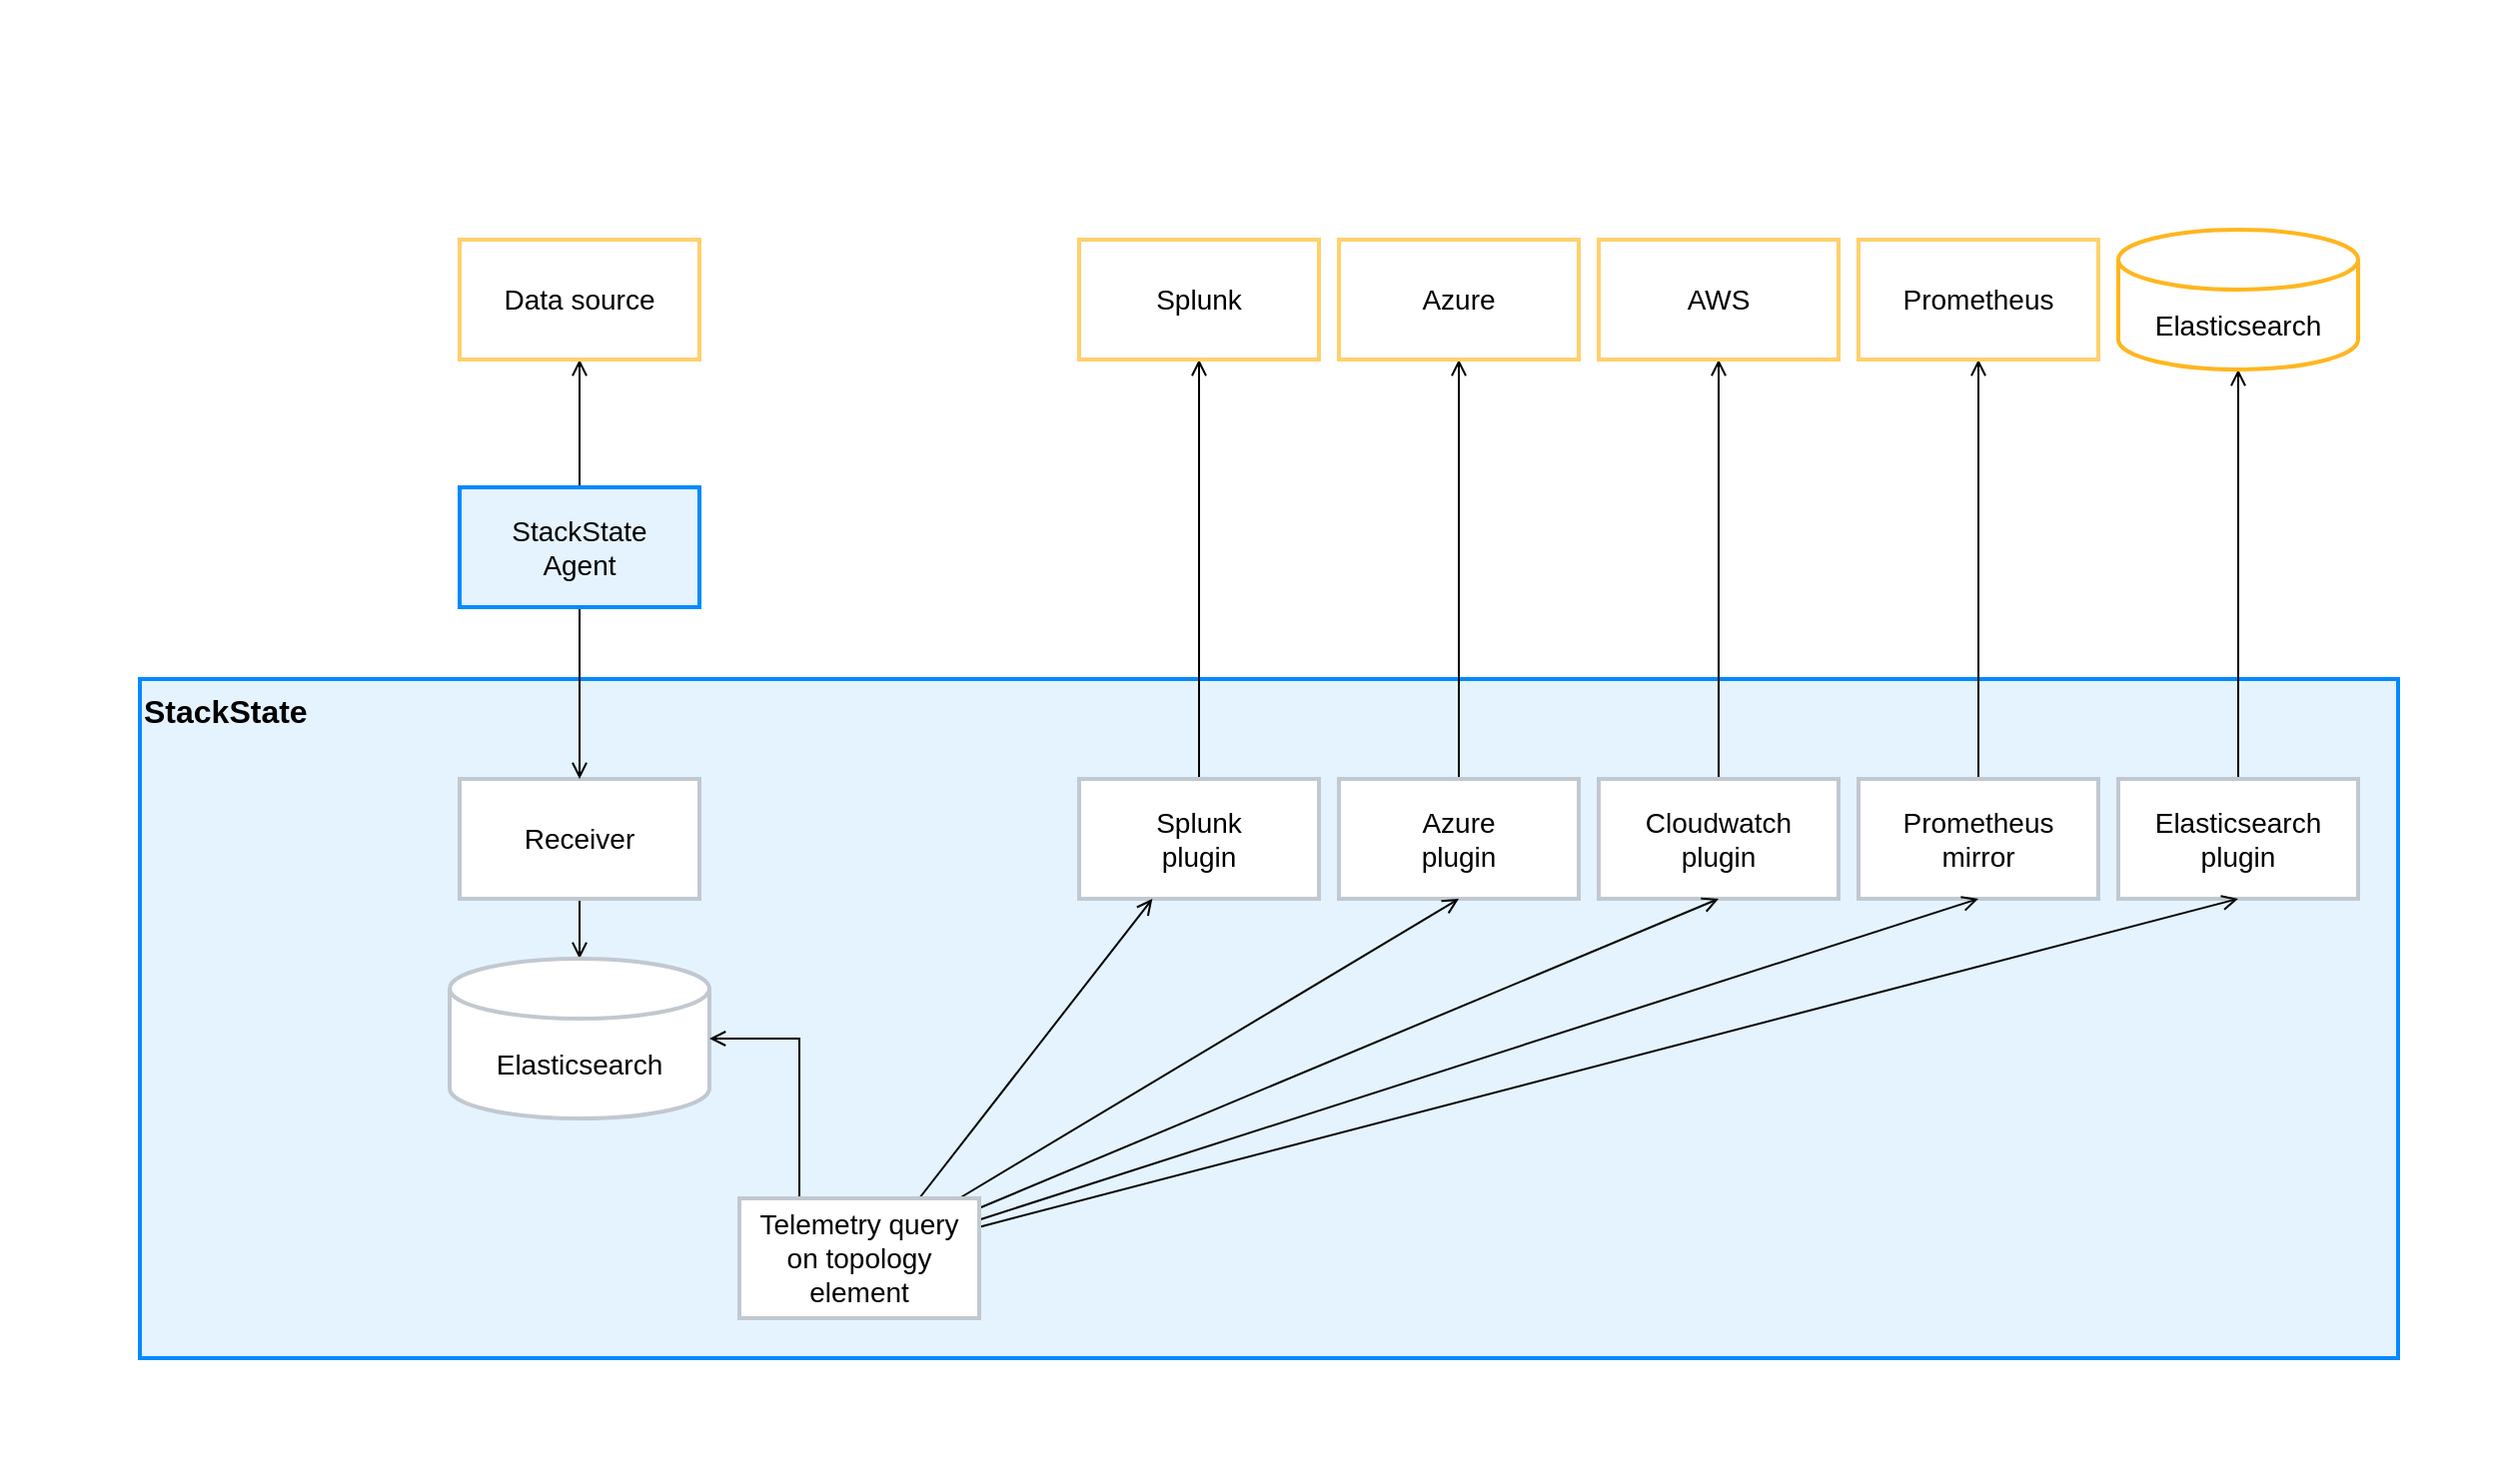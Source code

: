 <mxfile version="15.7.4" type="device"><diagram id="Rizl4fCTSzAdS1nqMPDG" name="Page-1"><mxGraphModel dx="2091" dy="1363" grid="1" gridSize="10" guides="1" tooltips="1" connect="1" arrows="1" fold="1" page="1" pageScale="1" pageWidth="1169" pageHeight="827" math="0" shadow="0"><root><mxCell id="0"/><mxCell id="1" parent="0"/><mxCell id="-UeMHbbpykJV2grXaCb_-17" value="" style="rounded=0;whiteSpace=wrap;html=1;strokeColor=none;strokeWidth=3;fontSize=14;verticalAlign=top;" vertex="1" parent="1"><mxGeometry x="900" y="190" width="1250" height="730" as="geometry"/></mxCell><mxCell id="-UeMHbbpykJV2grXaCb_-60" value="&lt;b&gt;&lt;font style=&quot;font-size: 16px&quot;&gt;StackState&lt;/font&gt;&lt;/b&gt;" style="rounded=0;whiteSpace=wrap;html=1;strokeWidth=2;strokeColor=#008AFF;arcSize=2;verticalAlign=top;fillColor=#008AFF;fillOpacity=10;align=left;" vertex="1" parent="1"><mxGeometry x="970" y="530" width="1130" height="340" as="geometry"/></mxCell><mxCell id="-UeMHbbpykJV2grXaCb_-92" style="edgeStyle=none;rounded=0;orthogonalLoop=1;jettySize=auto;html=1;entryX=0.5;entryY=1;entryDx=0;entryDy=0;entryPerimeter=0;fontSize=14;endArrow=open;endFill=0;strokeWidth=1;" edge="1" parent="1" source="-UeMHbbpykJV2grXaCb_-61" target="-UeMHbbpykJV2grXaCb_-82"><mxGeometry relative="1" as="geometry"/></mxCell><mxCell id="-UeMHbbpykJV2grXaCb_-61" value="Elasticsearch&lt;br&gt;plugin" style="rounded=0;whiteSpace=wrap;html=1;strokeColor=#C1C8D0;strokeWidth=2;fontSize=14;" vertex="1" parent="1"><mxGeometry x="1960" y="580" width="120" height="60" as="geometry"/></mxCell><mxCell id="-UeMHbbpykJV2grXaCb_-91" style="edgeStyle=none;rounded=0;orthogonalLoop=1;jettySize=auto;html=1;entryX=0.5;entryY=1;entryDx=0;entryDy=0;fontSize=14;endArrow=open;endFill=0;strokeWidth=1;" edge="1" parent="1" source="-UeMHbbpykJV2grXaCb_-62" target="-UeMHbbpykJV2grXaCb_-83"><mxGeometry relative="1" as="geometry"/></mxCell><mxCell id="-UeMHbbpykJV2grXaCb_-62" value="Prometheus&lt;br&gt;mirror" style="rounded=0;whiteSpace=wrap;html=1;strokeColor=#C1C8D0;strokeWidth=2;fontSize=14;" vertex="1" parent="1"><mxGeometry x="1830" y="580" width="120" height="60" as="geometry"/></mxCell><mxCell id="-UeMHbbpykJV2grXaCb_-90" style="edgeStyle=none;rounded=0;orthogonalLoop=1;jettySize=auto;html=1;entryX=0.5;entryY=1;entryDx=0;entryDy=0;fontSize=14;endArrow=open;endFill=0;strokeWidth=1;" edge="1" parent="1" source="-UeMHbbpykJV2grXaCb_-63" target="-UeMHbbpykJV2grXaCb_-84"><mxGeometry relative="1" as="geometry"/></mxCell><mxCell id="-UeMHbbpykJV2grXaCb_-63" value="Cloudwatch&lt;br&gt;plugin" style="rounded=0;whiteSpace=wrap;html=1;strokeColor=#C1C8D0;strokeWidth=2;fontSize=14;" vertex="1" parent="1"><mxGeometry x="1700" y="580" width="120" height="60" as="geometry"/></mxCell><mxCell id="-UeMHbbpykJV2grXaCb_-89" style="edgeStyle=none;rounded=0;orthogonalLoop=1;jettySize=auto;html=1;entryX=0.5;entryY=1;entryDx=0;entryDy=0;fontSize=14;endArrow=open;endFill=0;strokeWidth=1;" edge="1" parent="1" source="-UeMHbbpykJV2grXaCb_-64" target="-UeMHbbpykJV2grXaCb_-85"><mxGeometry relative="1" as="geometry"/></mxCell><mxCell id="-UeMHbbpykJV2grXaCb_-64" value="Azure&lt;br&gt;plugin" style="rounded=0;whiteSpace=wrap;html=1;strokeColor=#C1C8D0;strokeWidth=2;fontSize=14;" vertex="1" parent="1"><mxGeometry x="1570" y="580" width="120" height="60" as="geometry"/></mxCell><mxCell id="-UeMHbbpykJV2grXaCb_-88" style="edgeStyle=none;rounded=0;orthogonalLoop=1;jettySize=auto;html=1;entryX=0.5;entryY=1;entryDx=0;entryDy=0;fontSize=14;endArrow=open;endFill=0;strokeWidth=1;" edge="1" parent="1" source="-UeMHbbpykJV2grXaCb_-65" target="-UeMHbbpykJV2grXaCb_-86"><mxGeometry relative="1" as="geometry"/></mxCell><mxCell id="-UeMHbbpykJV2grXaCb_-65" value="Splunk&lt;br&gt;plugin" style="rounded=0;whiteSpace=wrap;html=1;strokeColor=#C1C8D0;strokeWidth=2;fontSize=14;" vertex="1" parent="1"><mxGeometry x="1440" y="580" width="120" height="60" as="geometry"/></mxCell><mxCell id="-UeMHbbpykJV2grXaCb_-71" style="edgeStyle=orthogonalEdgeStyle;rounded=0;orthogonalLoop=1;jettySize=auto;html=1;fontSize=14;endArrow=open;endFill=0;strokeWidth=1;" edge="1" parent="1" source="-UeMHbbpykJV2grXaCb_-66" target="-UeMHbbpykJV2grXaCb_-68"><mxGeometry relative="1" as="geometry"/></mxCell><mxCell id="-UeMHbbpykJV2grXaCb_-66" value="Receiver" style="rounded=0;whiteSpace=wrap;html=1;strokeColor=#C1C8D0;strokeWidth=2;fontSize=14;" vertex="1" parent="1"><mxGeometry x="1130" y="580" width="120" height="60" as="geometry"/></mxCell><mxCell id="-UeMHbbpykJV2grXaCb_-67" value="" style="group" vertex="1" connectable="0" parent="1"><mxGeometry x="1125" y="670" width="130" height="80" as="geometry"/></mxCell><mxCell id="-UeMHbbpykJV2grXaCb_-68" value="Elasticsearch" style="shape=cylinder3;whiteSpace=wrap;html=1;boundedLbl=1;backgroundOutline=1;size=15;rounded=0;strokeColor=#C1C8D0;strokeWidth=2;fontSize=14;" vertex="1" parent="-UeMHbbpykJV2grXaCb_-67"><mxGeometry width="130" height="80" as="geometry"/></mxCell><mxCell id="-UeMHbbpykJV2grXaCb_-69" value="" style="rounded=1;whiteSpace=wrap;html=1;strokeColor=none;strokeWidth=1;fillColor=none;" vertex="1" parent="-UeMHbbpykJV2grXaCb_-67"><mxGeometry y="10" width="40" height="60" as="geometry"/></mxCell><mxCell id="-UeMHbbpykJV2grXaCb_-72" style="edgeStyle=orthogonalEdgeStyle;rounded=0;orthogonalLoop=1;jettySize=auto;html=1;entryX=1;entryY=0.5;entryDx=0;entryDy=0;entryPerimeter=0;fontSize=14;endArrow=open;endFill=0;strokeWidth=1;exitX=0.25;exitY=0;exitDx=0;exitDy=0;" edge="1" parent="1" source="-UeMHbbpykJV2grXaCb_-70" target="-UeMHbbpykJV2grXaCb_-68"><mxGeometry relative="1" as="geometry"/></mxCell><mxCell id="-UeMHbbpykJV2grXaCb_-73" style="rounded=0;orthogonalLoop=1;jettySize=auto;html=1;fontSize=14;endArrow=open;endFill=0;strokeWidth=1;exitX=0.75;exitY=0;exitDx=0;exitDy=0;" edge="1" parent="1" source="-UeMHbbpykJV2grXaCb_-70" target="-UeMHbbpykJV2grXaCb_-65"><mxGeometry relative="1" as="geometry"/></mxCell><mxCell id="-UeMHbbpykJV2grXaCb_-74" style="edgeStyle=none;rounded=0;orthogonalLoop=1;jettySize=auto;html=1;entryX=0.5;entryY=1;entryDx=0;entryDy=0;fontSize=14;endArrow=open;endFill=0;strokeWidth=1;" edge="1" parent="1" source="-UeMHbbpykJV2grXaCb_-70" target="-UeMHbbpykJV2grXaCb_-64"><mxGeometry relative="1" as="geometry"/></mxCell><mxCell id="-UeMHbbpykJV2grXaCb_-75" style="edgeStyle=none;rounded=0;orthogonalLoop=1;jettySize=auto;html=1;entryX=0.5;entryY=1;entryDx=0;entryDy=0;fontSize=14;endArrow=open;endFill=0;strokeWidth=1;" edge="1" parent="1" source="-UeMHbbpykJV2grXaCb_-70" target="-UeMHbbpykJV2grXaCb_-63"><mxGeometry relative="1" as="geometry"/></mxCell><mxCell id="-UeMHbbpykJV2grXaCb_-76" style="edgeStyle=none;rounded=0;orthogonalLoop=1;jettySize=auto;html=1;entryX=0.5;entryY=1;entryDx=0;entryDy=0;fontSize=14;endArrow=open;endFill=0;strokeWidth=1;" edge="1" parent="1" source="-UeMHbbpykJV2grXaCb_-70" target="-UeMHbbpykJV2grXaCb_-62"><mxGeometry relative="1" as="geometry"/></mxCell><mxCell id="-UeMHbbpykJV2grXaCb_-78" style="edgeStyle=none;rounded=0;orthogonalLoop=1;jettySize=auto;html=1;entryX=0.5;entryY=1;entryDx=0;entryDy=0;fontSize=14;endArrow=open;endFill=0;strokeWidth=1;" edge="1" parent="1" source="-UeMHbbpykJV2grXaCb_-70" target="-UeMHbbpykJV2grXaCb_-61"><mxGeometry relative="1" as="geometry"/></mxCell><mxCell id="-UeMHbbpykJV2grXaCb_-70" value="Telemetry query on topology element" style="rounded=0;whiteSpace=wrap;html=1;strokeColor=#C1C8D0;strokeWidth=2;fontSize=14;" vertex="1" parent="1"><mxGeometry x="1270" y="790" width="120" height="60" as="geometry"/></mxCell><mxCell id="-UeMHbbpykJV2grXaCb_-80" style="edgeStyle=none;rounded=0;orthogonalLoop=1;jettySize=auto;html=1;fontSize=14;endArrow=open;endFill=0;strokeWidth=1;" edge="1" parent="1" source="-UeMHbbpykJV2grXaCb_-79" target="-UeMHbbpykJV2grXaCb_-66"><mxGeometry relative="1" as="geometry"/></mxCell><mxCell id="-UeMHbbpykJV2grXaCb_-87" style="edgeStyle=none;rounded=0;orthogonalLoop=1;jettySize=auto;html=1;entryX=0.5;entryY=1;entryDx=0;entryDy=0;fontSize=14;endArrow=open;endFill=0;strokeWidth=1;" edge="1" parent="1" source="-UeMHbbpykJV2grXaCb_-79" target="-UeMHbbpykJV2grXaCb_-81"><mxGeometry relative="1" as="geometry"/></mxCell><mxCell id="-UeMHbbpykJV2grXaCb_-79" value="StackState&lt;br&gt;Agent" style="rounded=0;whiteSpace=wrap;html=1;strokeWidth=2;strokeColor=#008AFF;fontSize=14;verticalAlign=middle;fillColor=#008AFF;fillOpacity=10;" vertex="1" parent="1"><mxGeometry x="1130" y="434" width="120" height="60" as="geometry"/></mxCell><mxCell id="-UeMHbbpykJV2grXaCb_-81" value="Data source" style="rounded=0;whiteSpace=wrap;html=1;strokeWidth=2;strokeColor=#FFD06D;fontSize=14;" vertex="1" parent="1"><mxGeometry x="1130" y="310" width="120" height="60" as="geometry"/></mxCell><mxCell id="-UeMHbbpykJV2grXaCb_-82" value="Elasticsearch" style="shape=cylinder3;whiteSpace=wrap;html=1;boundedLbl=1;backgroundOutline=1;size=15;rounded=0;strokeColor=#FFB61E;strokeWidth=2;fontSize=14;" vertex="1" parent="1"><mxGeometry x="1960" y="305" width="120" height="70" as="geometry"/></mxCell><mxCell id="-UeMHbbpykJV2grXaCb_-83" value="Prometheus" style="rounded=0;whiteSpace=wrap;html=1;strokeWidth=2;strokeColor=#FFD06D;fontSize=14;" vertex="1" parent="1"><mxGeometry x="1830" y="310" width="120" height="60" as="geometry"/></mxCell><mxCell id="-UeMHbbpykJV2grXaCb_-84" value="AWS" style="rounded=0;whiteSpace=wrap;html=1;strokeWidth=2;strokeColor=#FFD06D;fontSize=14;" vertex="1" parent="1"><mxGeometry x="1700" y="310" width="120" height="60" as="geometry"/></mxCell><mxCell id="-UeMHbbpykJV2grXaCb_-85" value="Azure" style="rounded=0;whiteSpace=wrap;html=1;strokeWidth=2;strokeColor=#FFD06D;fontSize=14;" vertex="1" parent="1"><mxGeometry x="1570" y="310" width="120" height="60" as="geometry"/></mxCell><mxCell id="-UeMHbbpykJV2grXaCb_-86" value="Splunk" style="rounded=0;whiteSpace=wrap;html=1;strokeWidth=2;strokeColor=#FFD06D;fontSize=14;" vertex="1" parent="1"><mxGeometry x="1440" y="310" width="120" height="60" as="geometry"/></mxCell></root></mxGraphModel></diagram></mxfile>